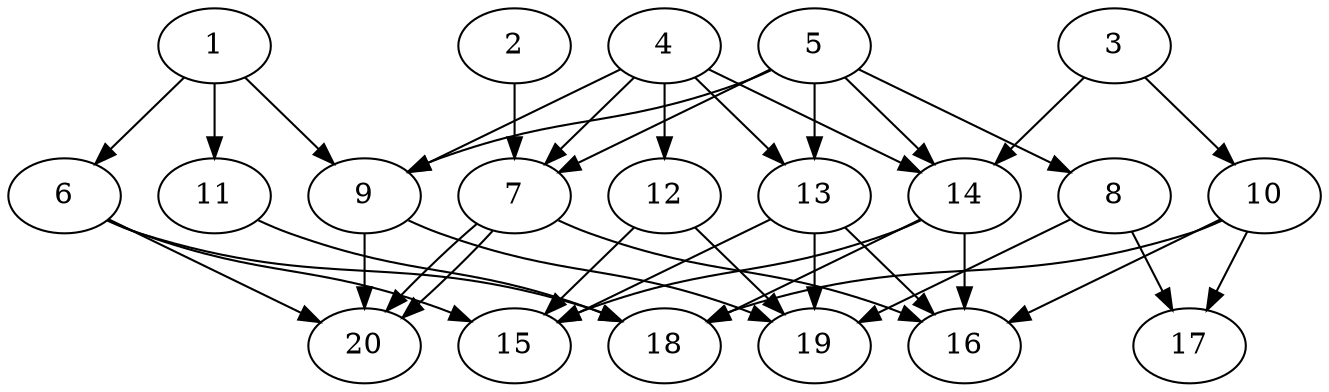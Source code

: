 // DAG automatically generated by daggen at Wed Jul 24 21:21:55 2019
// ./daggen --dot -n 20 --ccr 0.5 --fat 0.8 --regular 0.5 --density 0.6 --mindata 5242880 --maxdata 52428800 
digraph G {
  1 [size="33128448", alpha="0.02", expect_size="16564224"] 
  1 -> 6 [size ="16564224"]
  1 -> 9 [size ="16564224"]
  1 -> 11 [size ="16564224"]
  2 [size="83871744", alpha="0.04", expect_size="41935872"] 
  2 -> 7 [size ="41935872"]
  3 [size="14151680", alpha="0.20", expect_size="7075840"] 
  3 -> 10 [size ="7075840"]
  3 -> 14 [size ="7075840"]
  4 [size="83978240", alpha="0.10", expect_size="41989120"] 
  4 -> 7 [size ="41989120"]
  4 -> 9 [size ="41989120"]
  4 -> 12 [size ="41989120"]
  4 -> 13 [size ="41989120"]
  4 -> 14 [size ="41989120"]
  5 [size="93267968", alpha="0.01", expect_size="46633984"] 
  5 -> 7 [size ="46633984"]
  5 -> 8 [size ="46633984"]
  5 -> 9 [size ="46633984"]
  5 -> 13 [size ="46633984"]
  5 -> 14 [size ="46633984"]
  6 [size="11053056", alpha="0.16", expect_size="5526528"] 
  6 -> 15 [size ="5526528"]
  6 -> 18 [size ="5526528"]
  6 -> 20 [size ="5526528"]
  7 [size="56430592", alpha="0.18", expect_size="28215296"] 
  7 -> 16 [size ="28215296"]
  7 -> 20 [size ="28215296"]
  7 -> 20 [size ="28215296"]
  8 [size="76347392", alpha="0.19", expect_size="38173696"] 
  8 -> 17 [size ="38173696"]
  8 -> 19 [size ="38173696"]
  9 [size="66181120", alpha="0.02", expect_size="33090560"] 
  9 -> 19 [size ="33090560"]
  9 -> 20 [size ="33090560"]
  10 [size="72847360", alpha="0.11", expect_size="36423680"] 
  10 -> 16 [size ="36423680"]
  10 -> 17 [size ="36423680"]
  10 -> 18 [size ="36423680"]
  11 [size="17084416", alpha="0.15", expect_size="8542208"] 
  11 -> 18 [size ="8542208"]
  12 [size="28798976", alpha="0.05", expect_size="14399488"] 
  12 -> 15 [size ="14399488"]
  12 -> 19 [size ="14399488"]
  13 [size="49999872", alpha="0.20", expect_size="24999936"] 
  13 -> 15 [size ="24999936"]
  13 -> 16 [size ="24999936"]
  13 -> 19 [size ="24999936"]
  14 [size="47841280", alpha="0.17", expect_size="23920640"] 
  14 -> 15 [size ="23920640"]
  14 -> 16 [size ="23920640"]
  14 -> 18 [size ="23920640"]
  15 [size="94644224", alpha="0.14", expect_size="47322112"] 
  16 [size="100919296", alpha="0.02", expect_size="50459648"] 
  17 [size="82026496", alpha="0.14", expect_size="41013248"] 
  18 [size="74795008", alpha="0.00", expect_size="37397504"] 
  19 [size="71434240", alpha="0.17", expect_size="35717120"] 
  20 [size="80689152", alpha="0.16", expect_size="40344576"] 
}

